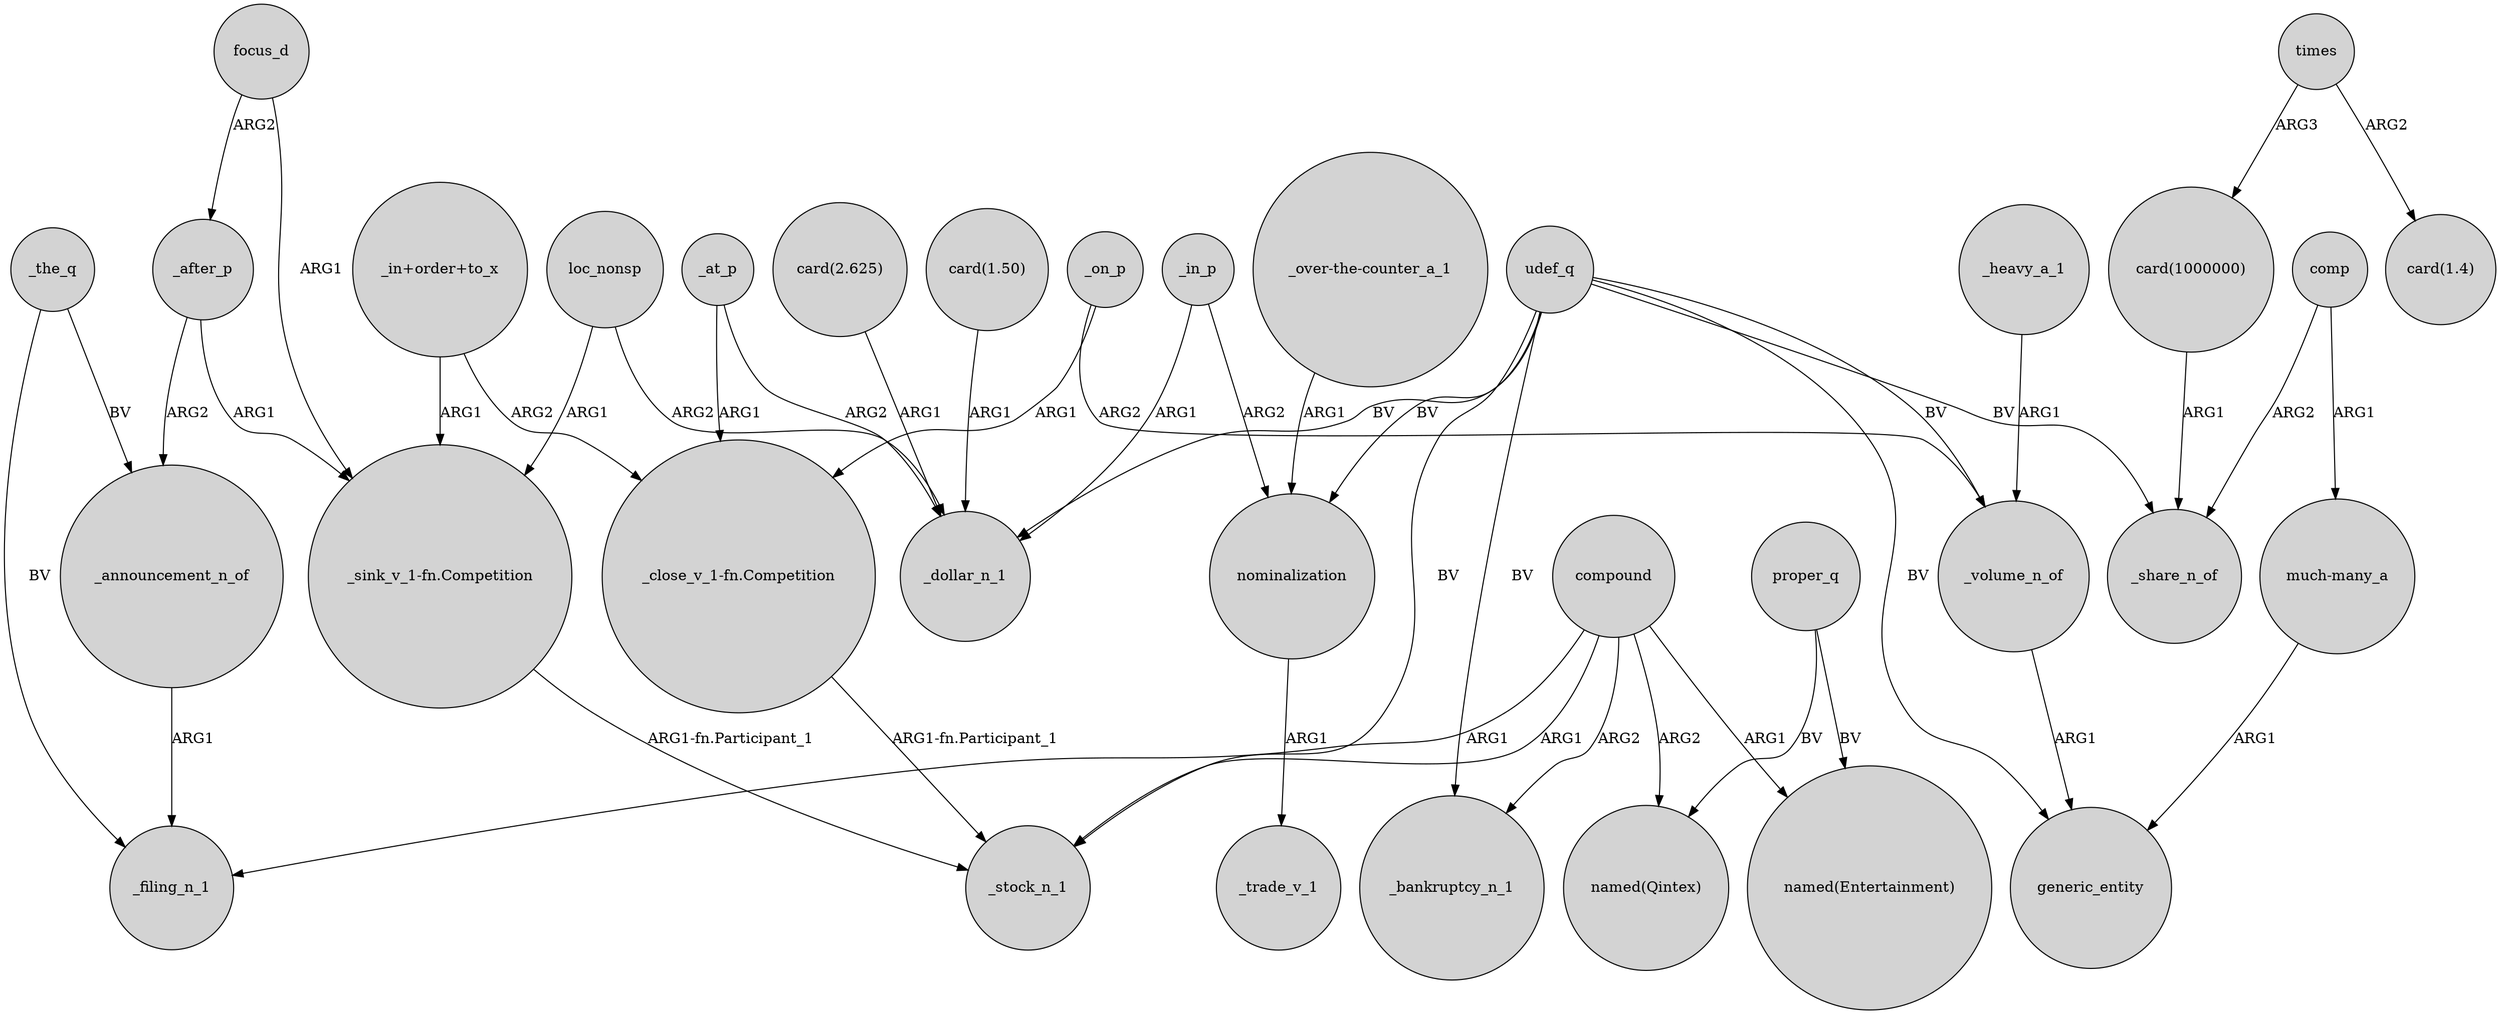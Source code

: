 digraph {
	node [shape=circle style=filled]
	_after_p -> _announcement_n_of [label=ARG2]
	loc_nonsp -> _dollar_n_1 [label=ARG2]
	_at_p -> "_close_v_1-fn.Competition" [label=ARG1]
	_the_q -> _announcement_n_of [label=BV]
	_the_q -> _filing_n_1 [label=BV]
	"card(2.625)" -> _dollar_n_1 [label=ARG1]
	"_close_v_1-fn.Competition" -> _stock_n_1 [label="ARG1-fn.Participant_1"]
	"_over-the-counter_a_1" -> nominalization [label=ARG1]
	_after_p -> "_sink_v_1-fn.Competition" [label=ARG1]
	udef_q -> nominalization [label=BV]
	times -> "card(1000000)" [label=ARG3]
	compound -> _filing_n_1 [label=ARG1]
	compound -> _bankruptcy_n_1 [label=ARG2]
	udef_q -> _volume_n_of [label=BV]
	udef_q -> generic_entity [label=BV]
	times -> "card(1.4)" [label=ARG2]
	compound -> "named(Entertainment)" [label=ARG1]
	compound -> _stock_n_1 [label=ARG1]
	comp -> _share_n_of [label=ARG2]
	focus_d -> "_sink_v_1-fn.Competition" [label=ARG1]
	_in_p -> _dollar_n_1 [label=ARG1]
	udef_q -> _stock_n_1 [label=BV]
	comp -> "much-many_a" [label=ARG1]
	_at_p -> _dollar_n_1 [label=ARG2]
	"much-many_a" -> generic_entity [label=ARG1]
	udef_q -> _share_n_of [label=BV]
	udef_q -> _dollar_n_1 [label=BV]
	focus_d -> _after_p [label=ARG2]
	"card(1000000)" -> _share_n_of [label=ARG1]
	compound -> "named(Qintex)" [label=ARG2]
	proper_q -> "named(Qintex)" [label=BV]
	_announcement_n_of -> _filing_n_1 [label=ARG1]
	_on_p -> _volume_n_of [label=ARG2]
	"_in+order+to_x" -> "_close_v_1-fn.Competition" [label=ARG2]
	proper_q -> "named(Entertainment)" [label=BV]
	"_in+order+to_x" -> "_sink_v_1-fn.Competition" [label=ARG1]
	loc_nonsp -> "_sink_v_1-fn.Competition" [label=ARG1]
	udef_q -> _bankruptcy_n_1 [label=BV]
	_heavy_a_1 -> _volume_n_of [label=ARG1]
	_in_p -> nominalization [label=ARG2]
	"card(1.50)" -> _dollar_n_1 [label=ARG1]
	_volume_n_of -> generic_entity [label=ARG1]
	nominalization -> _trade_v_1 [label=ARG1]
	_on_p -> "_close_v_1-fn.Competition" [label=ARG1]
	"_sink_v_1-fn.Competition" -> _stock_n_1 [label="ARG1-fn.Participant_1"]
}
